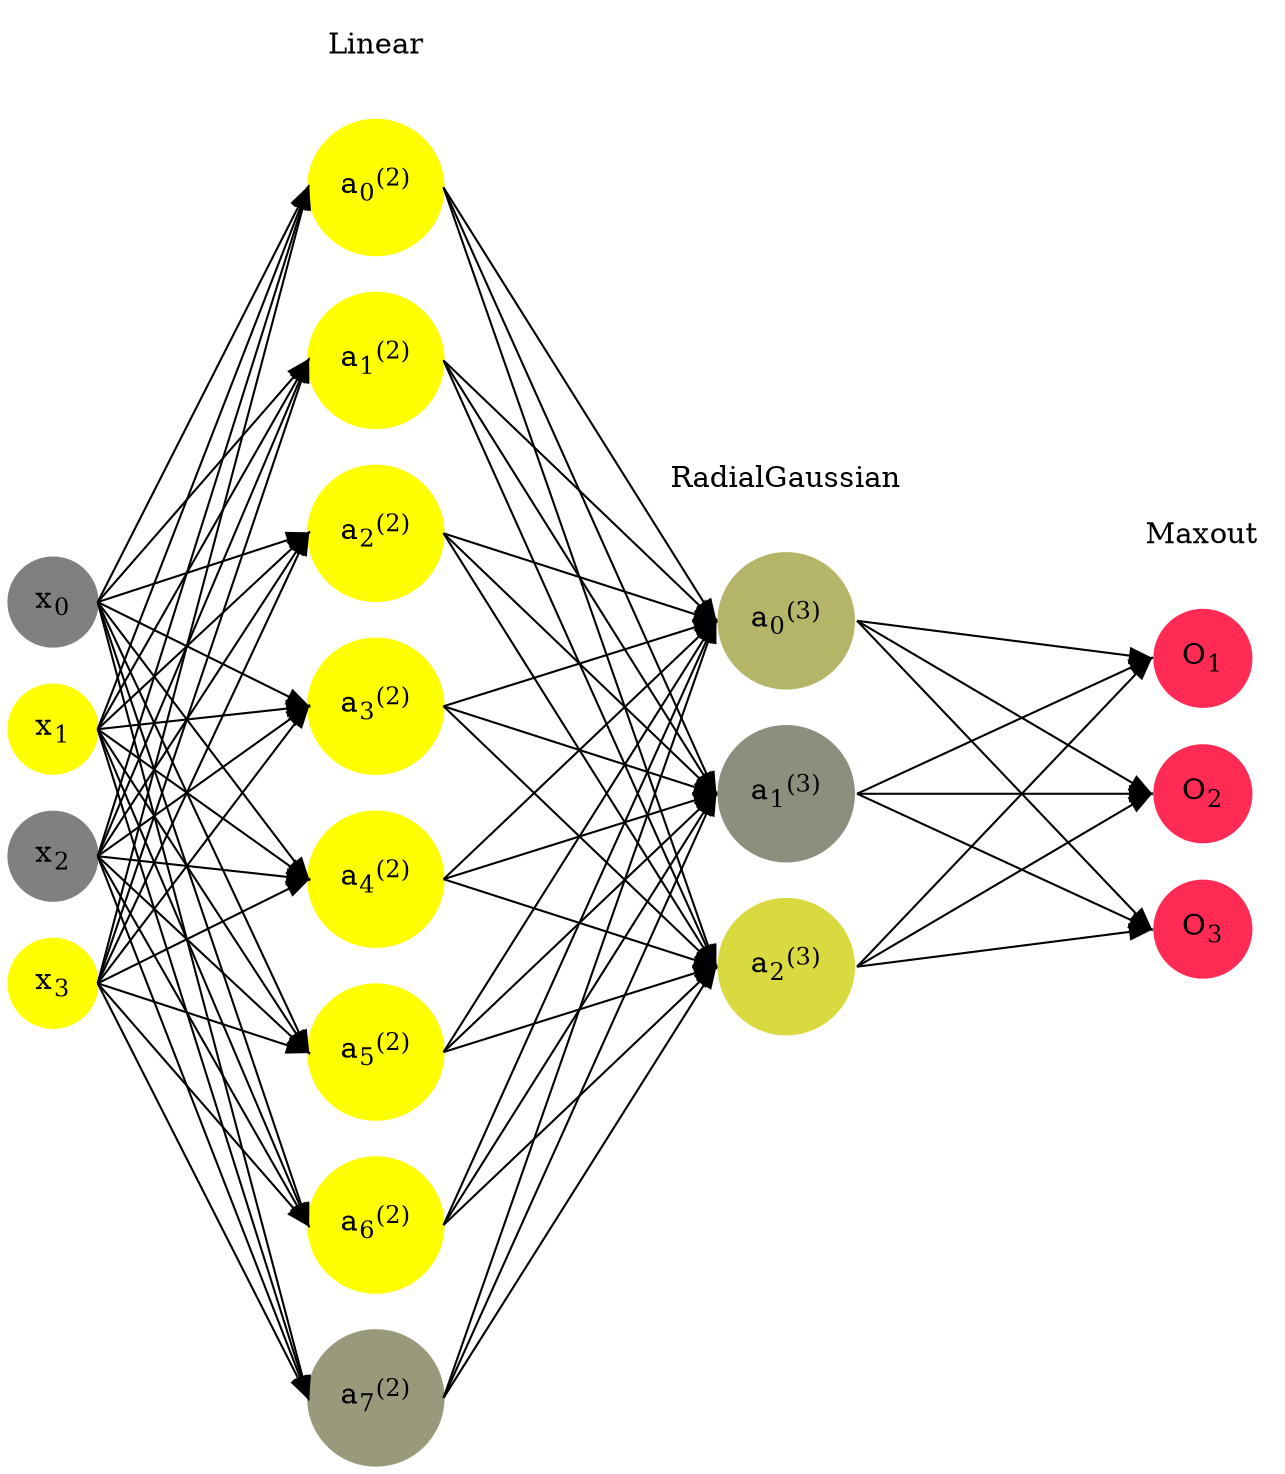 digraph G {
	rankdir = LR;
	splines=false;
	edge[style=invis];
	ranksep= 1.4;
	{
	node [shape=circle, color="0.1667, 0.0, 0.5", style=filled, fillcolor="0.1667, 0.0, 0.5"];
	x0 [label=<x<sub>0</sub>>];
	}
	{
	node [shape=circle, color="0.1667, 1.0, 1.0", style=filled, fillcolor="0.1667, 1.0, 1.0"];
	x1 [label=<x<sub>1</sub>>];
	}
	{
	node [shape=circle, color="0.1667, 0.0, 0.5", style=filled, fillcolor="0.1667, 0.0, 0.5"];
	x2 [label=<x<sub>2</sub>>];
	}
	{
	node [shape=circle, color="0.1667, 1.0, 1.0", style=filled, fillcolor="0.1667, 1.0, 1.0"];
	x3 [label=<x<sub>3</sub>>];
	}
	{
	node [shape=circle, color="0.1667, 1.450078, 1.225039", style=filled, fillcolor="0.1667, 1.450078, 1.225039"];
	a02 [label=<a<sub>0</sub><sup>(2)</sup>>];
	}
	{
	node [shape=circle, color="0.1667, 1.233635, 1.116818", style=filled, fillcolor="0.1667, 1.233635, 1.116818"];
	a12 [label=<a<sub>1</sub><sup>(2)</sup>>];
	}
	{
	node [shape=circle, color="0.1667, 3.293613, 2.146807", style=filled, fillcolor="0.1667, 3.293613, 2.146807"];
	a22 [label=<a<sub>2</sub><sup>(2)</sup>>];
	}
	{
	node [shape=circle, color="0.1667, 1.168079, 1.084039", style=filled, fillcolor="0.1667, 1.168079, 1.084039"];
	a32 [label=<a<sub>3</sub><sup>(2)</sup>>];
	}
	{
	node [shape=circle, color="0.1667, 1.281855, 1.140927", style=filled, fillcolor="0.1667, 1.281855, 1.140927"];
	a42 [label=<a<sub>4</sub><sup>(2)</sup>>];
	}
	{
	node [shape=circle, color="0.1667, 1.096716, 1.048358", style=filled, fillcolor="0.1667, 1.096716, 1.048358"];
	a52 [label=<a<sub>5</sub><sup>(2)</sup>>];
	}
	{
	node [shape=circle, color="0.1667, 1.249344, 1.124672", style=filled, fillcolor="0.1667, 1.249344, 1.124672"];
	a62 [label=<a<sub>6</sub><sup>(2)</sup>>];
	}
	{
	node [shape=circle, color="0.1667, 0.196874, 0.598437", style=filled, fillcolor="0.1667, 0.196874, 0.598437"];
	a72 [label=<a<sub>7</sub><sup>(2)</sup>>];
	}
	{
	node [shape=circle, color="0.1667, 0.419240, 0.709620", style=filled, fillcolor="0.1667, 0.419240, 0.709620"];
	a03 [label=<a<sub>0</sub><sup>(3)</sup>>];
	}
	{
	node [shape=circle, color="0.1667, 0.117133, 0.558567", style=filled, fillcolor="0.1667, 0.117133, 0.558567"];
	a13 [label=<a<sub>1</sub><sup>(3)</sup>>];
	}
	{
	node [shape=circle, color="0.1667, 0.701594, 0.850797", style=filled, fillcolor="0.1667, 0.701594, 0.850797"];
	a23 [label=<a<sub>2</sub><sup>(3)</sup>>];
	}
	{
	node [shape=circle, color="0.9667, 0.83, 1.0", style=filled, fillcolor="0.9667, 0.83, 1.0"];
	O1 [label=<O<sub>1</sub>>];
	}
	{
	node [shape=circle, color="0.9667, 0.83, 1.0", style=filled, fillcolor="0.9667, 0.83, 1.0"];
	O2 [label=<O<sub>2</sub>>];
	}
	{
	node [shape=circle, color="0.9667, 0.83, 1.0", style=filled, fillcolor="0.9667, 0.83, 1.0"];
	O3 [label=<O<sub>3</sub>>];
	}
	{
	rank=same;
	x0->x1->x2->x3;
	}
	{
	rank=same;
	a02->a12->a22->a32->a42->a52->a62->a72;
	}
	{
	rank=same;
	a03->a13->a23;
	}
	{
	rank=same;
	O1->O2->O3;
	}
	l1 [shape=plaintext,label="Linear"];
	l1->a02;
	{rank=same; l1;a02};
	l2 [shape=plaintext,label="RadialGaussian"];
	l2->a03;
	{rank=same; l2;a03};
	l3 [shape=plaintext,label="Maxout"];
	l3->O1;
	{rank=same; l3;O1};
edge[style=solid, tailport=e, headport=w];
	{x0;x1;x2;x3} -> {a02;a12;a22;a32;a42;a52;a62;a72};
	{a02;a12;a22;a32;a42;a52;a62;a72} -> {a03;a13;a23};
	{a03;a13;a23} -> {O1,O2,O3};
}